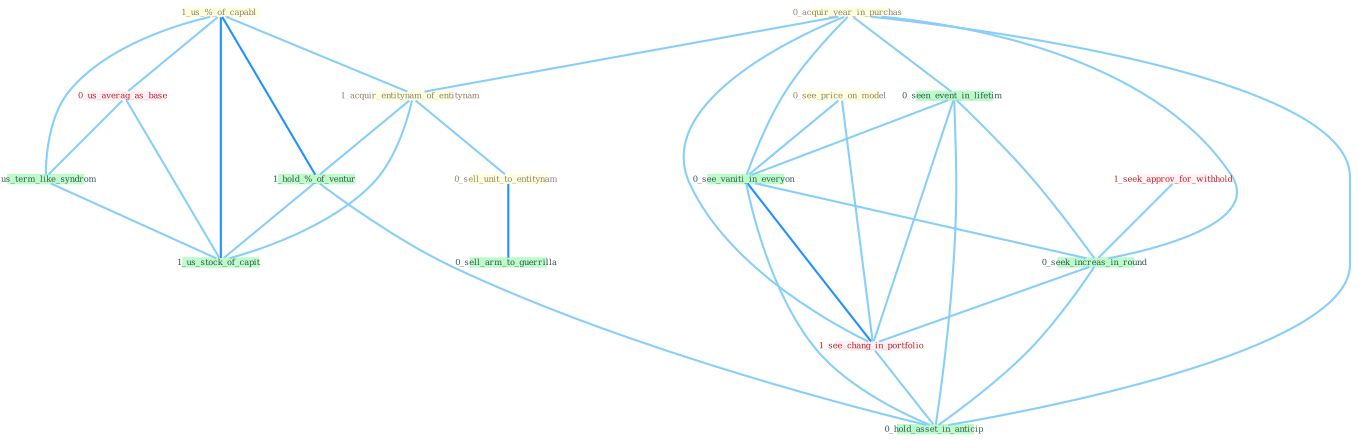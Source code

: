 Graph G{ 
    node
    [shape=polygon,style=filled,width=.5,height=.06,color="#BDFCC9",fixedsize=true,fontsize=4,
    fontcolor="#2f4f4f"];
    {node
    [color="#ffffe0", fontcolor="#8b7d6b"] "1_us_%_of_capabl " "0_acquir_year_in_purchas " "0_see_price_on_model " "1_acquir_entitynam_of_entitynam " "0_sell_unit_to_entitynam "}
{node [color="#fff0f5", fontcolor="#b22222"] "0_us_averag_as_base " "1_seek_approv_for_withhold " "1_see_chang_in_portfolio "}
edge [color="#B0E2FF"];

	"1_us_%_of_capabl " -- "1_acquir_entitynam_of_entitynam " [w="1", color="#87cefa" ];
	"1_us_%_of_capabl " -- "0_us_averag_as_base " [w="1", color="#87cefa" ];
	"1_us_%_of_capabl " -- "1_us_term_like_syndrom " [w="1", color="#87cefa" ];
	"1_us_%_of_capabl " -- "1_hold_%_of_ventur " [w="2", color="#1e90ff" , len=0.8];
	"1_us_%_of_capabl " -- "1_us_stock_of_capit " [w="2", color="#1e90ff" , len=0.8];
	"0_acquir_year_in_purchas " -- "1_acquir_entitynam_of_entitynam " [w="1", color="#87cefa" ];
	"0_acquir_year_in_purchas " -- "0_seen_event_in_lifetim " [w="1", color="#87cefa" ];
	"0_acquir_year_in_purchas " -- "0_see_vaniti_in_everyon " [w="1", color="#87cefa" ];
	"0_acquir_year_in_purchas " -- "0_seek_increas_in_round " [w="1", color="#87cefa" ];
	"0_acquir_year_in_purchas " -- "1_see_chang_in_portfolio " [w="1", color="#87cefa" ];
	"0_acquir_year_in_purchas " -- "0_hold_asset_in_anticip " [w="1", color="#87cefa" ];
	"0_see_price_on_model " -- "0_see_vaniti_in_everyon " [w="1", color="#87cefa" ];
	"0_see_price_on_model " -- "1_see_chang_in_portfolio " [w="1", color="#87cefa" ];
	"1_acquir_entitynam_of_entitynam " -- "0_sell_unit_to_entitynam " [w="1", color="#87cefa" ];
	"1_acquir_entitynam_of_entitynam " -- "1_hold_%_of_ventur " [w="1", color="#87cefa" ];
	"1_acquir_entitynam_of_entitynam " -- "1_us_stock_of_capit " [w="1", color="#87cefa" ];
	"0_sell_unit_to_entitynam " -- "0_sell_arm_to_guerrilla " [w="2", color="#1e90ff" , len=0.8];
	"0_seen_event_in_lifetim " -- "0_see_vaniti_in_everyon " [w="1", color="#87cefa" ];
	"0_seen_event_in_lifetim " -- "0_seek_increas_in_round " [w="1", color="#87cefa" ];
	"0_seen_event_in_lifetim " -- "1_see_chang_in_portfolio " [w="1", color="#87cefa" ];
	"0_seen_event_in_lifetim " -- "0_hold_asset_in_anticip " [w="1", color="#87cefa" ];
	"0_us_averag_as_base " -- "1_us_term_like_syndrom " [w="1", color="#87cefa" ];
	"0_us_averag_as_base " -- "1_us_stock_of_capit " [w="1", color="#87cefa" ];
	"1_us_term_like_syndrom " -- "1_us_stock_of_capit " [w="1", color="#87cefa" ];
	"1_seek_approv_for_withhold " -- "0_seek_increas_in_round " [w="1", color="#87cefa" ];
	"1_hold_%_of_ventur " -- "1_us_stock_of_capit " [w="1", color="#87cefa" ];
	"1_hold_%_of_ventur " -- "0_hold_asset_in_anticip " [w="1", color="#87cefa" ];
	"0_see_vaniti_in_everyon " -- "0_seek_increas_in_round " [w="1", color="#87cefa" ];
	"0_see_vaniti_in_everyon " -- "1_see_chang_in_portfolio " [w="2", color="#1e90ff" , len=0.8];
	"0_see_vaniti_in_everyon " -- "0_hold_asset_in_anticip " [w="1", color="#87cefa" ];
	"0_seek_increas_in_round " -- "1_see_chang_in_portfolio " [w="1", color="#87cefa" ];
	"0_seek_increas_in_round " -- "0_hold_asset_in_anticip " [w="1", color="#87cefa" ];
	"1_see_chang_in_portfolio " -- "0_hold_asset_in_anticip " [w="1", color="#87cefa" ];
}